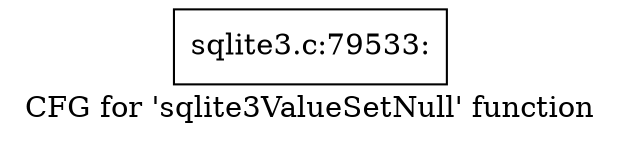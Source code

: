digraph "CFG for 'sqlite3ValueSetNull' function" {
	label="CFG for 'sqlite3ValueSetNull' function";

	Node0x55c0f5445370 [shape=record,label="{sqlite3.c:79533:}"];
}
